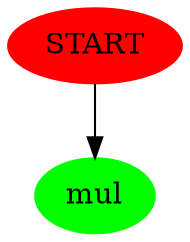digraph G { START [color=red, style=filled];
node [style=filled, color=green];
 "START" -> "mul";
}
